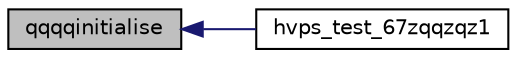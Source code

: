 digraph "qqqqinitialise"
{
  edge [fontname="Helvetica",fontsize="10",labelfontname="Helvetica",labelfontsize="10"];
  node [fontname="Helvetica",fontsize="10",shape=record];
  rankdir="LR";
  Node1687 [label="qqqqinitialise",height=0.2,width=0.4,color="black", fillcolor="grey75", style="filled", fontcolor="black"];
  Node1687 -> Node1688 [dir="back",color="midnightblue",fontsize="10",style="solid",fontname="Helvetica"];
  Node1688 [label="hvps_test_67zqqzqz1",height=0.2,width=0.4,color="black", fillcolor="white", style="filled",URL="$inszt__hvps__test_8c.html#a088e4a53baf5fe10eb3d891a3e8bd0e6"];
}
